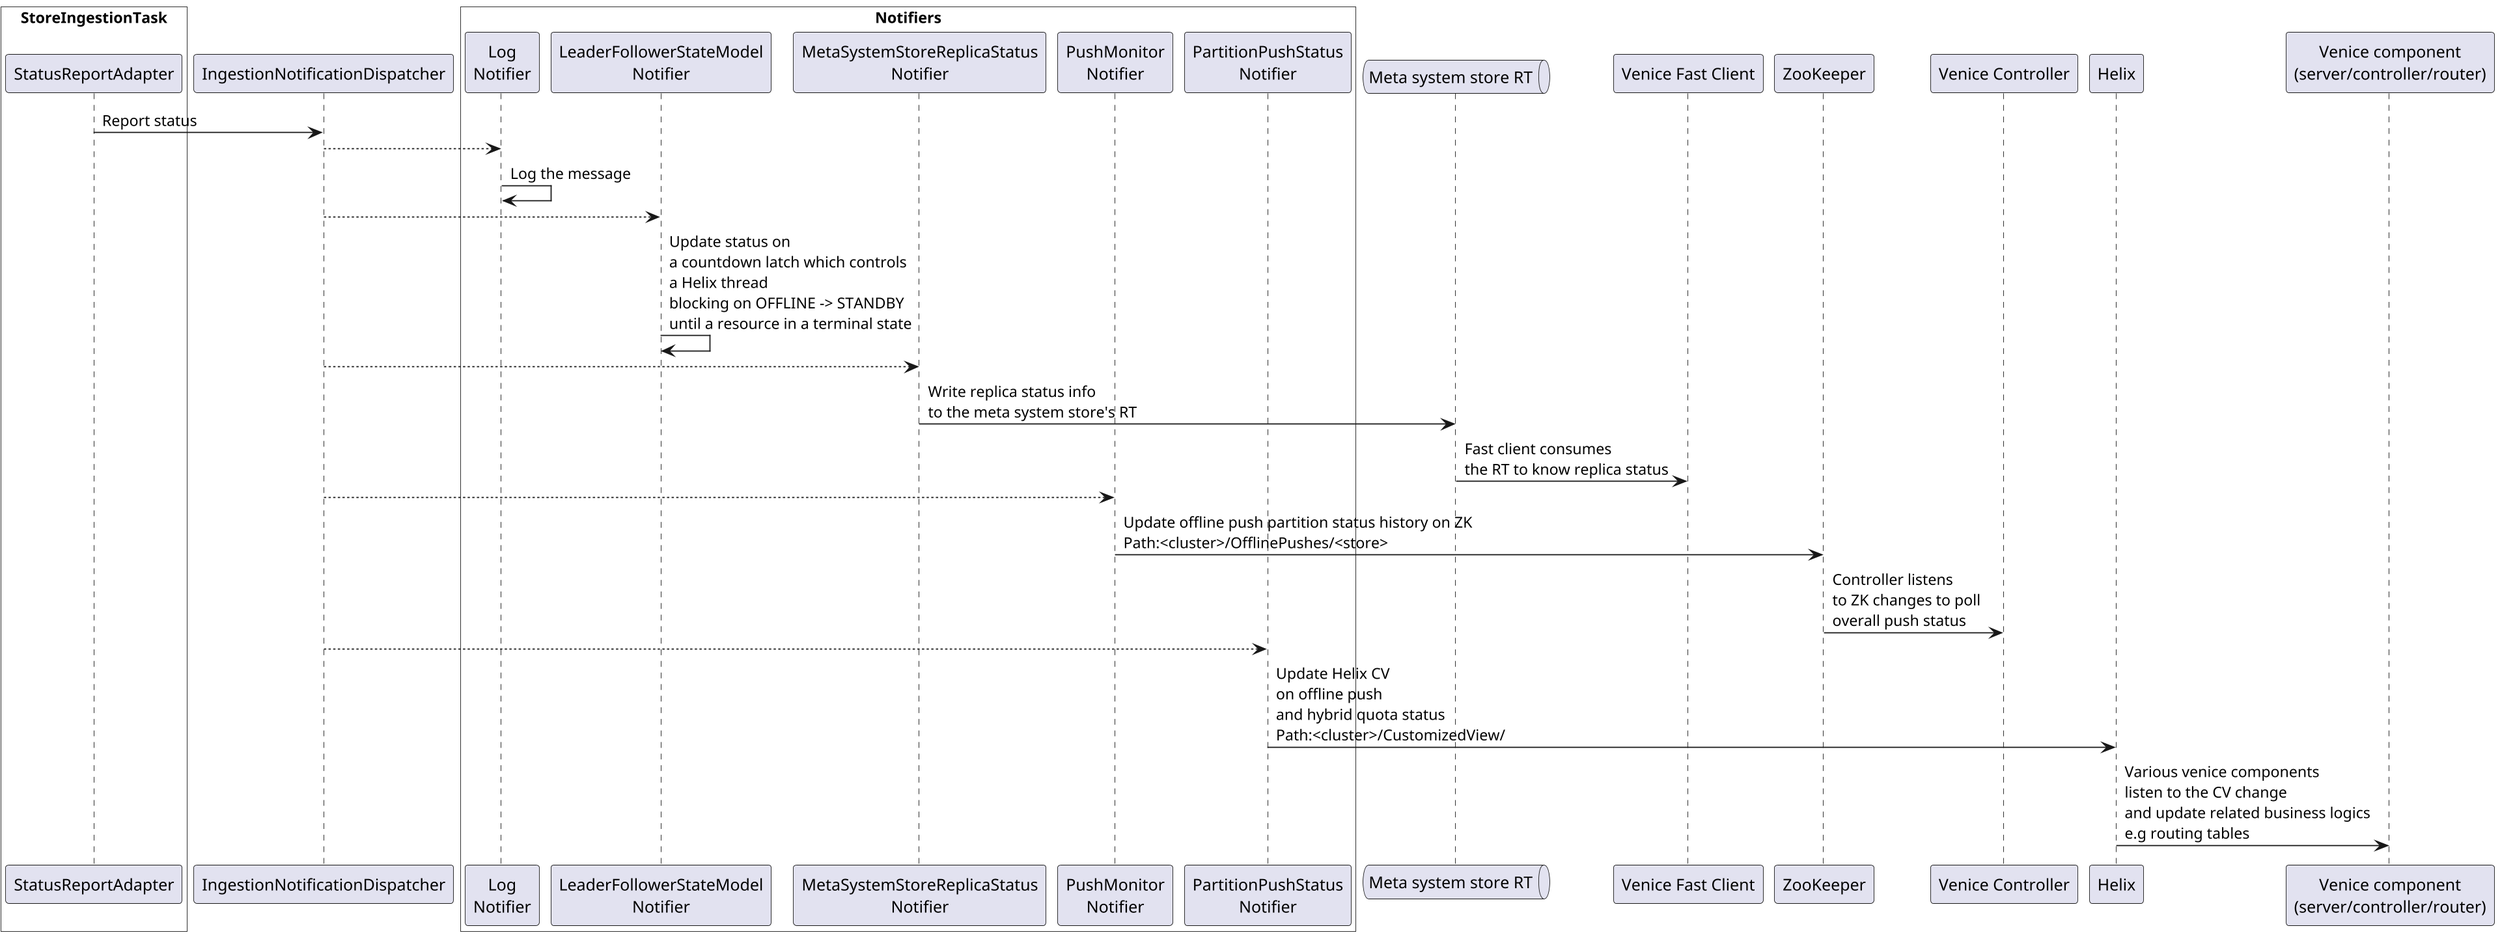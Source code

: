 @startuml

' ### Description
' This diagram describes how the store ingestion task is reporting the status
' and how the status signal is consumed by other components

scale 3840*2160

box "StoreIngestionTask" #White
participant StatusReportAdapter as sra
end box

participant IngestionNotificationDispatcher as ind

box "Notifiers" #White
participant "Log\nNotifier" as log
participant "LeaderFollowerStateModel\nNotifier" as LF
participant "MetaSystemStoreReplicaStatus\nNotifier" as meta
participant "PushMonitor\nNotifier" as pmf
participant "PartitionPushStatus\nNotifier" as ppsn
end box

queue "Meta system store RT" as RT

participant "Venice Fast Client" as FC
participant "ZooKeeper" as ZK
participant "Venice Controller" as controller
participant "Helix" as helix
participant "Venice component\n(server/controller/router)" as venice
sra -> ind:Report status

ind --> log
log -> log:Log the message
ind --> LF
LF -> LF:Update status on \na countdown latch which controls \na Helix thread \nblocking on OFFLINE -> STANDBY\nuntil a resource in a terminal state
ind --> meta
meta -> RT:Write replica status info \nto the meta system store's RT
RT -> FC:Fast client consumes \nthe RT to know replica status
ind --> pmf
pmf -> ZK:Update offline push partition status history on ZK \nPath:<cluster>/OfflinePushes/<store>
ZK -> controller:Controller listens \nto ZK changes to poll \noverall push status
ind --> ppsn
ppsn -> helix:Update Helix CV \non offline push \nand hybrid quota status \nPath:<cluster>/CustomizedView/
helix -> venice:Various venice components \nlisten to the CV change \nand update related business logics\ne.g routing tables

@enduml